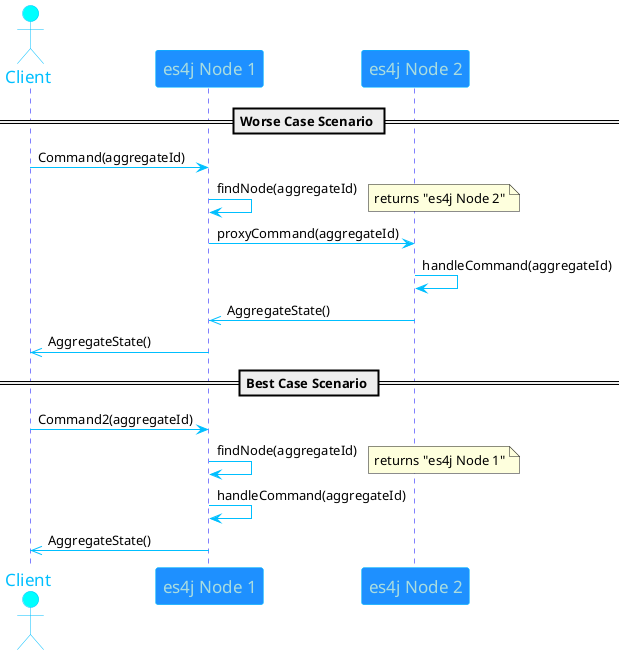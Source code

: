 @startuml
skinparam sequence {
    ArrowColor DeepSkyBlue
    ActorBorderColor DeepSkyBlue
    LifeLineBorderColor blue
    LifeLineBackgroundColor #A9DCDF
    ParticipantBorderColor DeepSkyBlue
    ParticipantBackgroundColor DodgerBlue
    ParticipantFontName Impact
    ParticipantFontSize 17
    ParticipantFontColor #A9DCDF
    ActorBackgroundColor aqua
    ActorFontColor DeepSkyBlue
    ActorFontSize 17
    ActorFontName Aapex
    NoteBackgroundColor wheat
    NoteBorderColor sienna
    NoteFontColor black
}

actor Client
participant "es4j Node 1" as N1
participant "es4j Node 2" as N2


== Worse Case Scenario ==


note right: worse case scenario 1 network hop
Client -> N1 : Command(aggregateId)
N1 -> N1 : findNode(aggregateId)
note right: returns "es4j Node 2"
N1 -> N2: proxyCommand(aggregateId)
N2 -> N2: handleCommand(aggregateId)
N2 ->> N1 : AggregateState()
N1 ->> Client : AggregateState()


== Best Case Scenario ==

Client -> N1 : Command2(aggregateId)
N1 -> N1 : findNode(aggregateId)
note right: returns "es4j Node 1"
N1 -> N1: handleCommand(aggregateId)
N1 ->> Client : AggregateState()


@enduml

